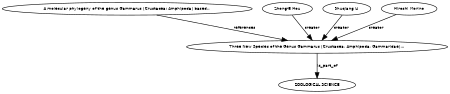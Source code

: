 digraph G {
size="3,3";
node [fontsize=7, fontname="Helvetica"];
edge [fontsize=7, fontname="Helvetica"];
node0 [label="Three New Species of the Genus Gammarus (Crustacea, Amphipoda, Gammaridae)...", width=0.27433100247,height=0.27433100247];
node1 [label="A molecular phylogeny of the genus Gammarus (Crustacea: Amphipoda) based...", width=0.27433100247,height=0.27433100247];
node2 [label="Zhong-E Hou", width=0.27433100247,height=0.27433100247];
node3 [label="Shuqiang Li", width=0.27433100247,height=0.27433100247];
node4 [label="Hiroshi Morino", width=0.27433100247,height=0.27433100247];
node5 [label="ZOOLOGICAL SCIENCE", width=0.27433100247,height=0.27433100247];
node1 -> node0 [label="references"];
node2 -> node0 [label="creator"];
node3 -> node0 [label="creator"];
node4 -> node0 [label="creator"];
node0 -> node5 [label="is_part_of"];
}

